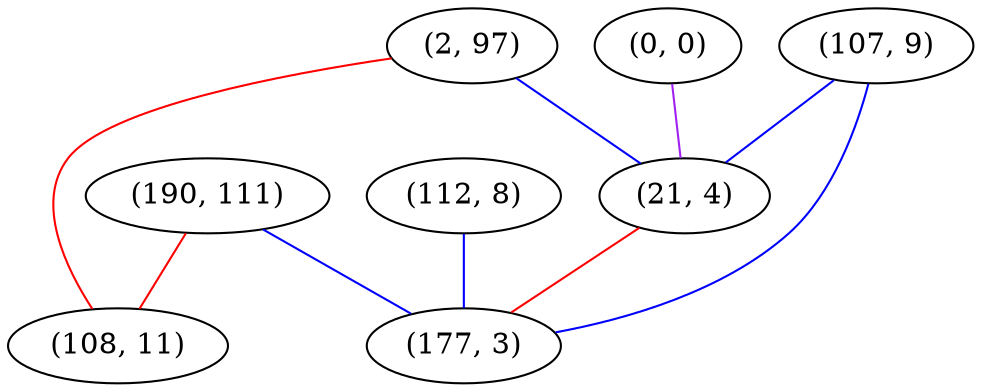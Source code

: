 graph "" {
"(0, 0)";
"(190, 111)";
"(112, 8)";
"(107, 9)";
"(2, 97)";
"(21, 4)";
"(177, 3)";
"(108, 11)";
"(0, 0)" -- "(21, 4)"  [color=purple, key=0, weight=4];
"(190, 111)" -- "(177, 3)"  [color=blue, key=0, weight=3];
"(190, 111)" -- "(108, 11)"  [color=red, key=0, weight=1];
"(112, 8)" -- "(177, 3)"  [color=blue, key=0, weight=3];
"(107, 9)" -- "(21, 4)"  [color=blue, key=0, weight=3];
"(107, 9)" -- "(177, 3)"  [color=blue, key=0, weight=3];
"(2, 97)" -- "(21, 4)"  [color=blue, key=0, weight=3];
"(2, 97)" -- "(108, 11)"  [color=red, key=0, weight=1];
"(21, 4)" -- "(177, 3)"  [color=red, key=0, weight=1];
}

